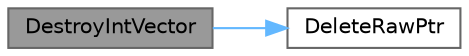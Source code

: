 digraph "DestroyIntVector"
{
 // LATEX_PDF_SIZE
  bgcolor="transparent";
  edge [fontname=Helvetica,fontsize=10,labelfontname=Helvetica,labelfontsize=10];
  node [fontname=Helvetica,fontsize=10,shape=box,height=0.2,width=0.4];
  rankdir="LR";
  Node1 [label="DestroyIntVector",height=0.2,width=0.4,color="gray40", fillcolor="grey60", style="filled", fontcolor="black",tooltip="Delete a vector of integers."];
  Node1 -> Node2 [color="steelblue1",style="solid"];
  Node2 [label="DeleteRawPtr",height=0.2,width=0.4,color="grey40", fillcolor="white", style="filled",URL="$a00413.html#a1746287300e1f05c45d84f3837e24557",tooltip="Delete some object pointed to by ptr"];
}
